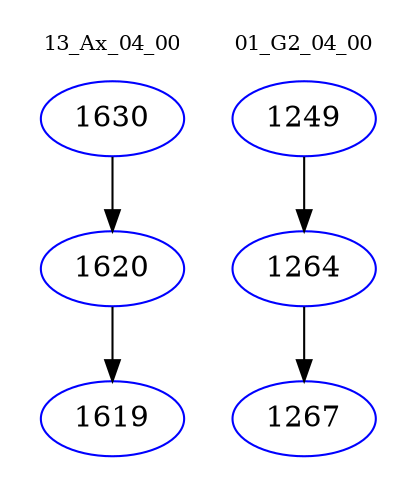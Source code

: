 digraph{
subgraph cluster_0 {
color = white
label = "13_Ax_04_00";
fontsize=10;
T0_1630 [label="1630", color="blue"]
T0_1630 -> T0_1620 [color="black"]
T0_1620 [label="1620", color="blue"]
T0_1620 -> T0_1619 [color="black"]
T0_1619 [label="1619", color="blue"]
}
subgraph cluster_1 {
color = white
label = "01_G2_04_00";
fontsize=10;
T1_1249 [label="1249", color="blue"]
T1_1249 -> T1_1264 [color="black"]
T1_1264 [label="1264", color="blue"]
T1_1264 -> T1_1267 [color="black"]
T1_1267 [label="1267", color="blue"]
}
}

